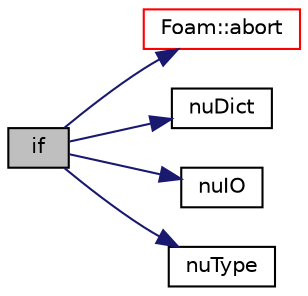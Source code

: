 digraph "if"
{
  bgcolor="transparent";
  edge [fontname="Helvetica",fontsize="10",labelfontname="Helvetica",labelfontsize="10"];
  node [fontname="Helvetica",fontsize="10",shape=record];
  rankdir="LR";
  Node1 [label="if",height=0.2,width=0.4,color="black", fillcolor="grey75", style="filled", fontcolor="black"];
  Node1 -> Node2 [color="midnightblue",fontsize="10",style="solid",fontname="Helvetica"];
  Node2 [label="Foam::abort",height=0.2,width=0.4,color="red",URL="$a10936.html#a447107a607d03e417307c203fa5fb44b"];
  Node1 -> Node3 [color="midnightblue",fontsize="10",style="solid",fontname="Helvetica"];
  Node3 [label="nuDict",height=0.2,width=0.4,color="black",URL="$a04021.html#a26dc65ff399c7be757799b9b80ff32e4"];
  Node1 -> Node4 [color="midnightblue",fontsize="10",style="solid",fontname="Helvetica"];
  Node4 [label="nuIO",height=0.2,width=0.4,color="black",URL="$a04021.html#aec00972f7cb4867cef19155438d4d2e1"];
  Node1 -> Node5 [color="midnightblue",fontsize="10",style="solid",fontname="Helvetica"];
  Node5 [label="nuType",height=0.2,width=0.4,color="black",URL="$a04021.html#a8dd4659afad2985928a971b98465d183"];
}
